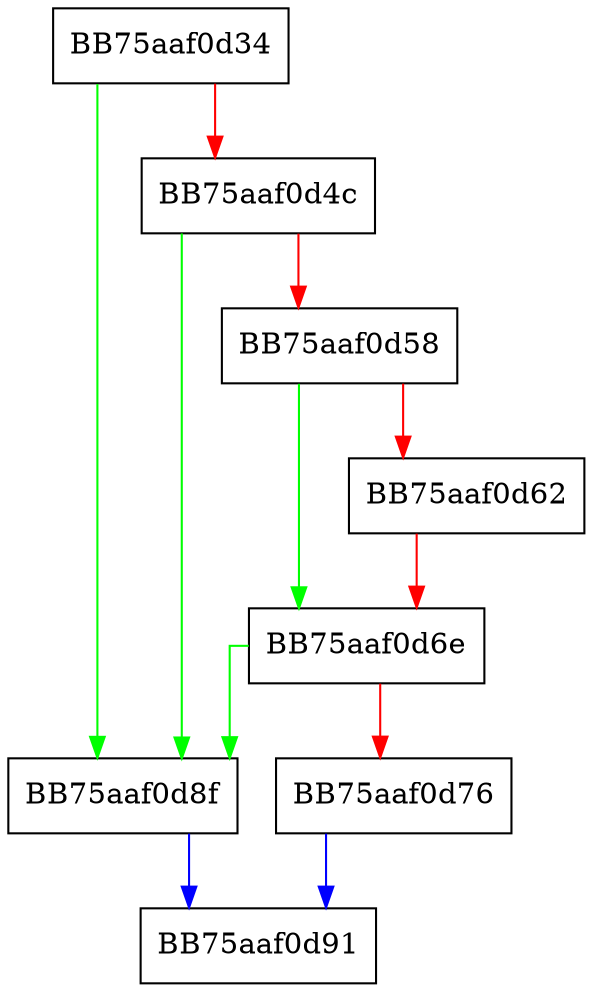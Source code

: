 digraph IsAppVDisabledError {
  node [shape="box"];
  graph [splines=ortho];
  BB75aaf0d34 -> BB75aaf0d8f [color="green"];
  BB75aaf0d34 -> BB75aaf0d4c [color="red"];
  BB75aaf0d4c -> BB75aaf0d8f [color="green"];
  BB75aaf0d4c -> BB75aaf0d58 [color="red"];
  BB75aaf0d58 -> BB75aaf0d6e [color="green"];
  BB75aaf0d58 -> BB75aaf0d62 [color="red"];
  BB75aaf0d62 -> BB75aaf0d6e [color="red"];
  BB75aaf0d6e -> BB75aaf0d8f [color="green"];
  BB75aaf0d6e -> BB75aaf0d76 [color="red"];
  BB75aaf0d76 -> BB75aaf0d91 [color="blue"];
  BB75aaf0d8f -> BB75aaf0d91 [color="blue"];
}
